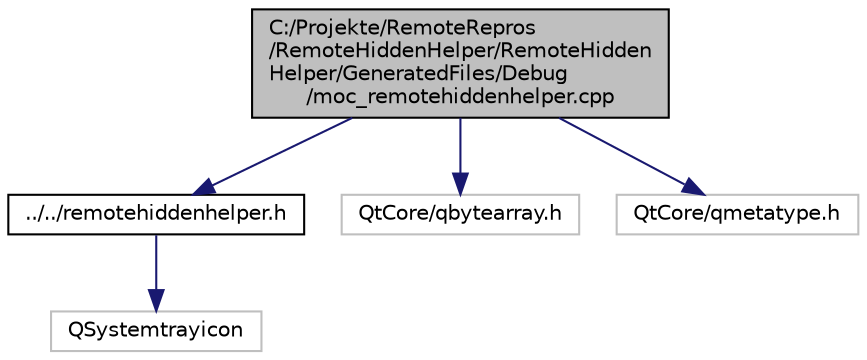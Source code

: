 digraph "C:/Projekte/RemoteRepros/RemoteHiddenHelper/RemoteHiddenHelper/GeneratedFiles/Debug/moc_remotehiddenhelper.cpp"
{
  edge [fontname="Helvetica",fontsize="10",labelfontname="Helvetica",labelfontsize="10"];
  node [fontname="Helvetica",fontsize="10",shape=record];
  Node0 [label="C:/Projekte/RemoteRepros\l/RemoteHiddenHelper/RemoteHidden\lHelper/GeneratedFiles/Debug\l/moc_remotehiddenhelper.cpp",height=0.2,width=0.4,color="black", fillcolor="grey75", style="filled", fontcolor="black"];
  Node0 -> Node1 [color="midnightblue",fontsize="10",style="solid"];
  Node1 [label="../../remotehiddenhelper.h",height=0.2,width=0.4,color="black", fillcolor="white", style="filled",URL="$remotehiddenhelper_8h.html"];
  Node1 -> Node2 [color="midnightblue",fontsize="10",style="solid"];
  Node2 [label="QSystemtrayicon",height=0.2,width=0.4,color="grey75", fillcolor="white", style="filled"];
  Node0 -> Node3 [color="midnightblue",fontsize="10",style="solid"];
  Node3 [label="QtCore/qbytearray.h",height=0.2,width=0.4,color="grey75", fillcolor="white", style="filled"];
  Node0 -> Node4 [color="midnightblue",fontsize="10",style="solid"];
  Node4 [label="QtCore/qmetatype.h",height=0.2,width=0.4,color="grey75", fillcolor="white", style="filled"];
}
